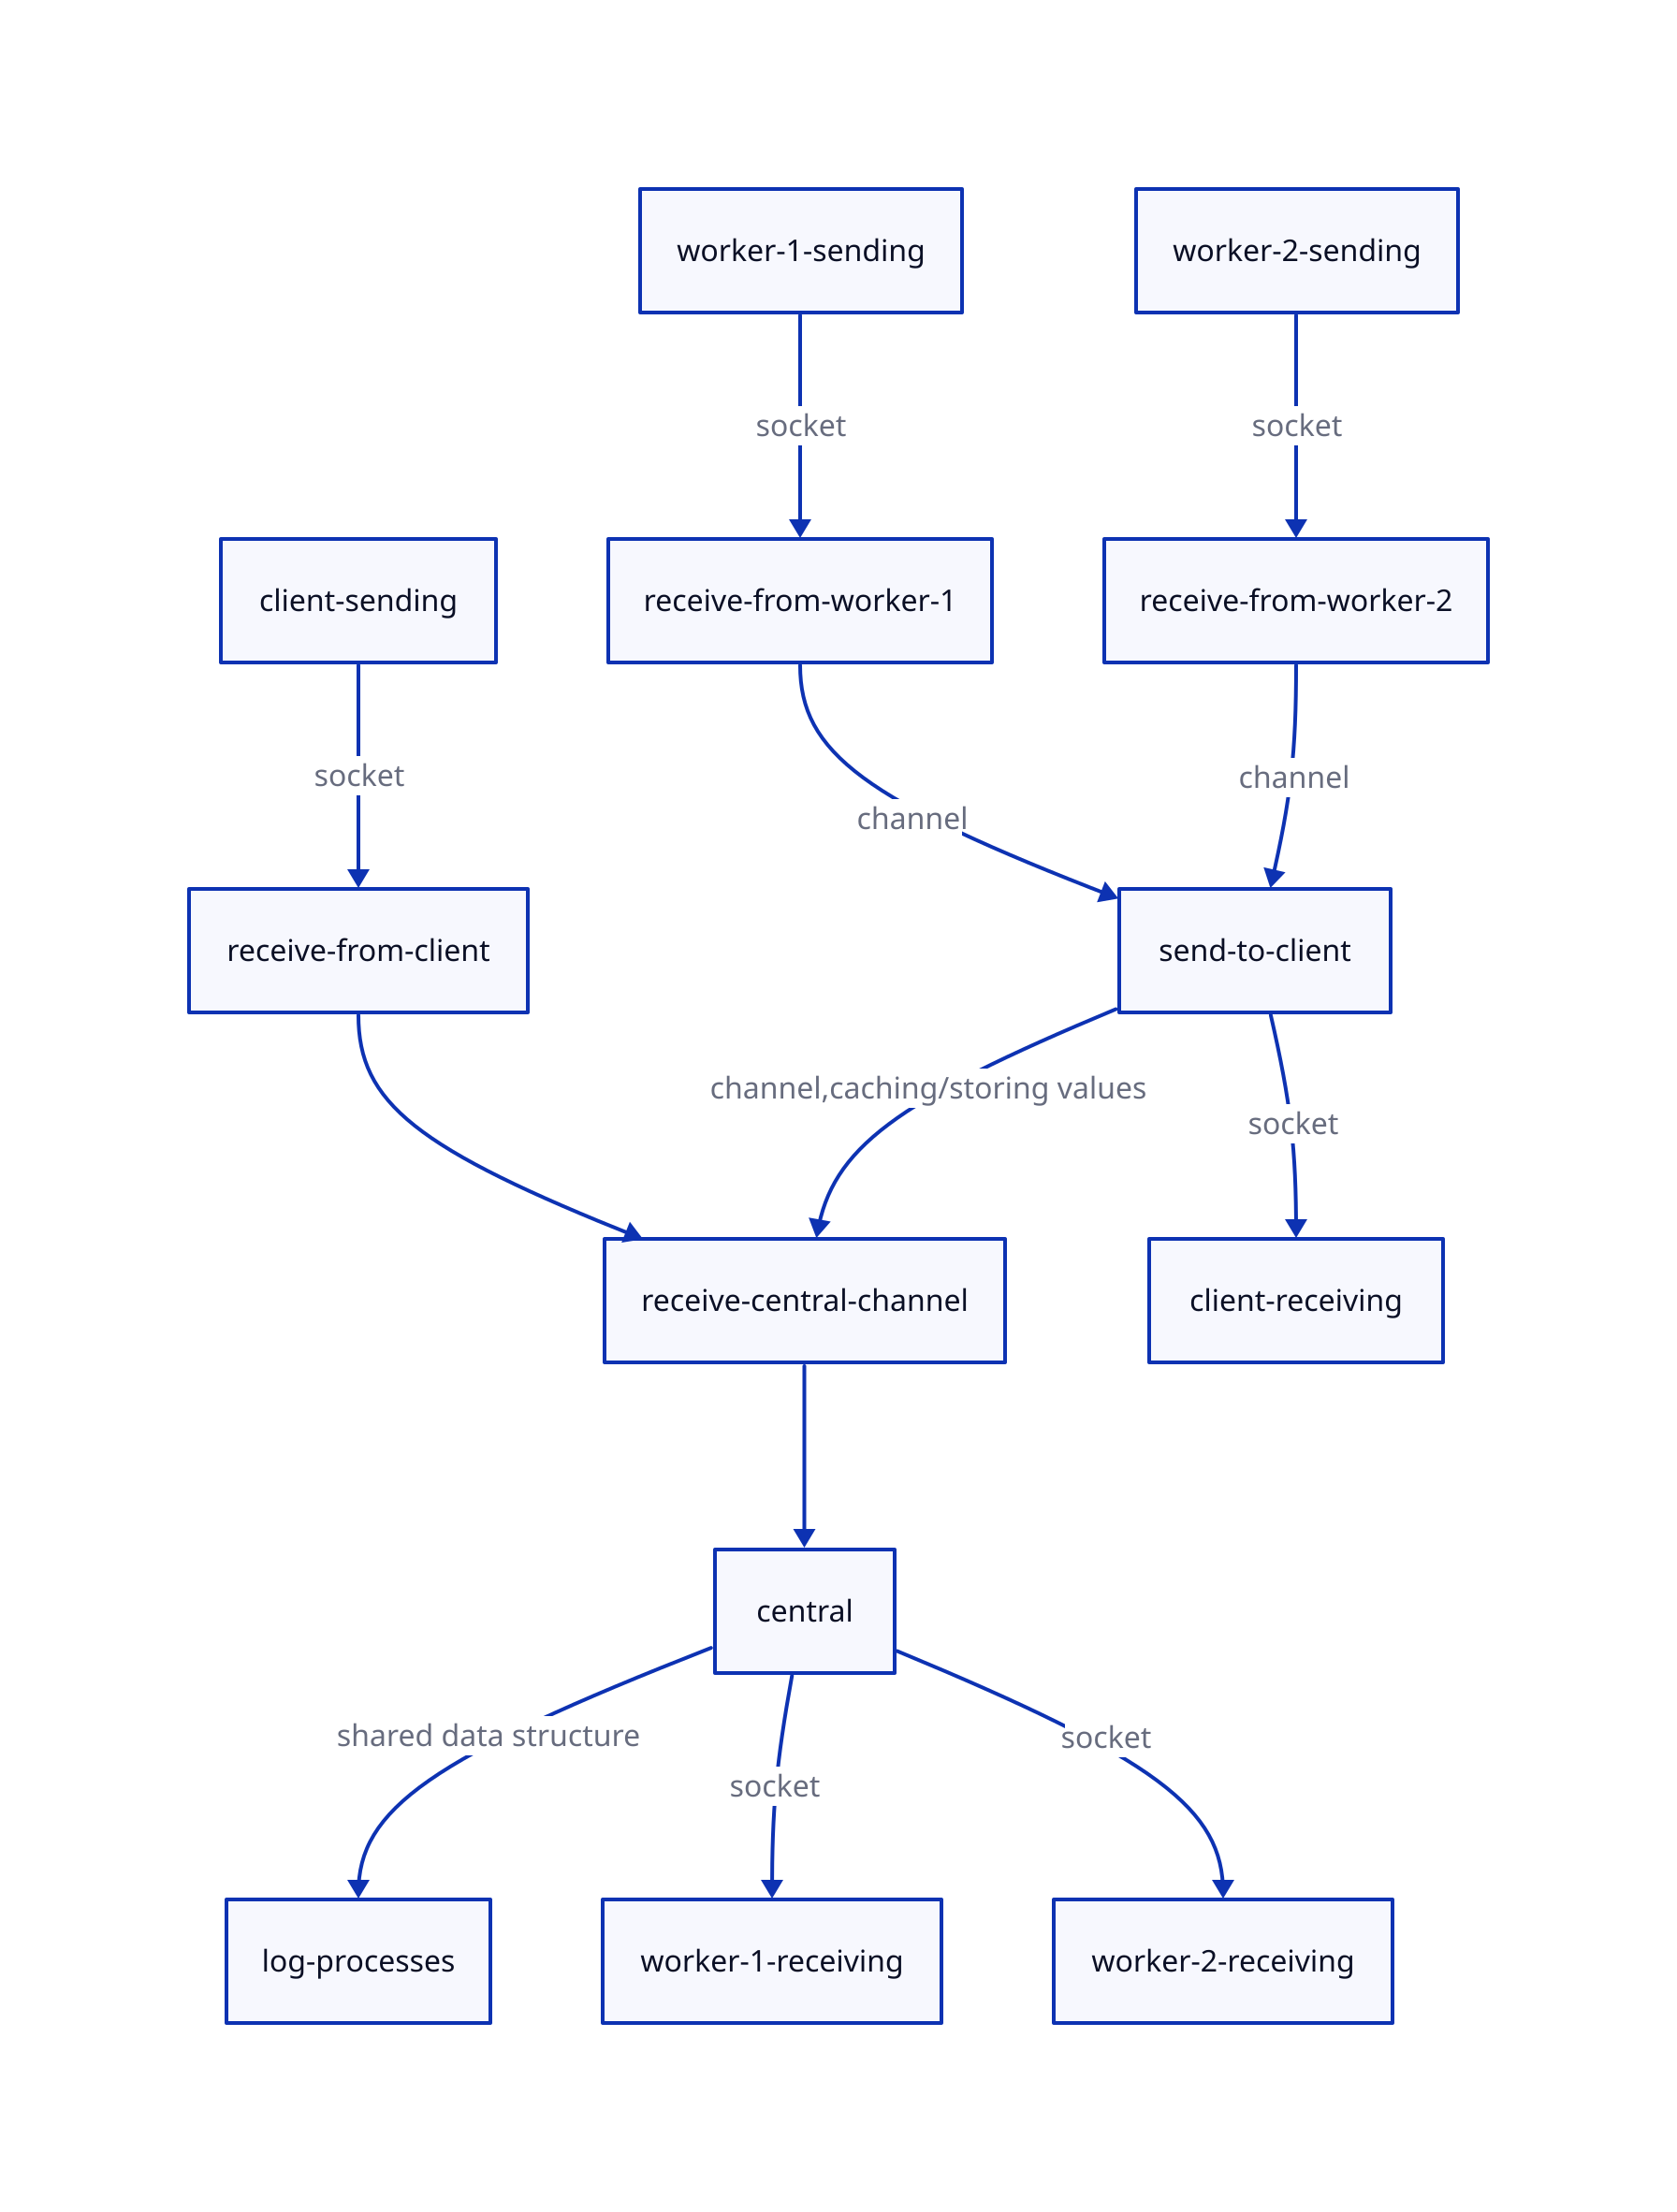 central
client-sending
client-receiving
send-to-client
receive-from-client
receive-central-channel
receive-from-worker-1
receive-from-worker-2
log-processes
worker-1-receiving
worker-2-receiving
worker-1-sending
worker-2-sending


client-sending -> receive-from-client: socket
receive-from-client -> receive-central-channel
receive-central-channel -> central
central -> log-processes: shared data structure
central -> worker-1-receiving: socket
central -> worker-2-receiving: socket
worker-1-sending -> receive-from-worker-1: socket
worker-2-sending -> receive-from-worker-2: socket
receive-from-worker-1 -> send-to-client: channel
receive-from-worker-2 -> send-to-client: channel
send-to-client -> receive-central-channel: channel,caching/storing values
send-to-client -> client-receiving: socket

